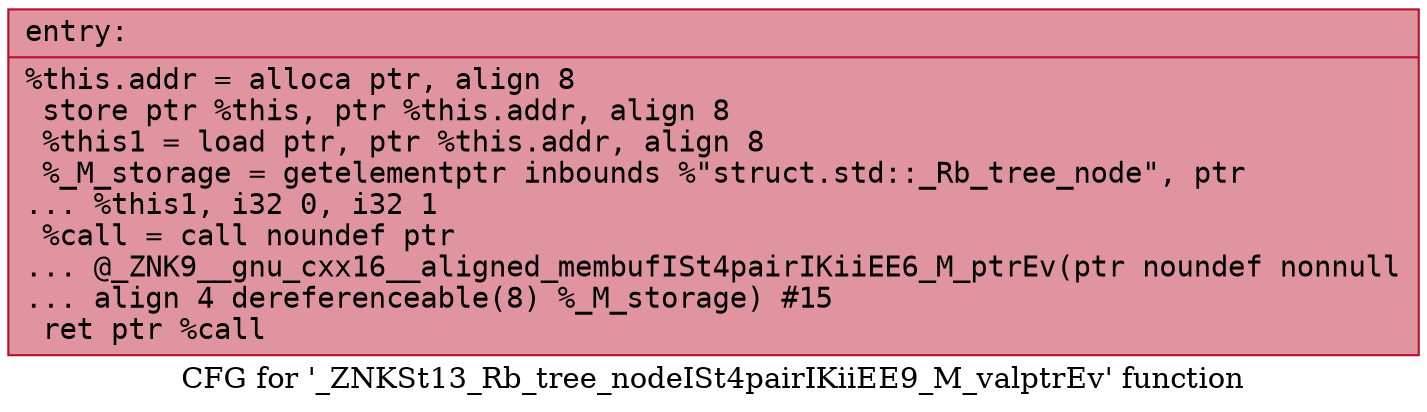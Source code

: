digraph "CFG for '_ZNKSt13_Rb_tree_nodeISt4pairIKiiEE9_M_valptrEv' function" {
	label="CFG for '_ZNKSt13_Rb_tree_nodeISt4pairIKiiEE9_M_valptrEv' function";

	Node0x55ba3054fed0 [shape=record,color="#b70d28ff", style=filled, fillcolor="#b70d2870" fontname="Courier",label="{entry:\l|  %this.addr = alloca ptr, align 8\l  store ptr %this, ptr %this.addr, align 8\l  %this1 = load ptr, ptr %this.addr, align 8\l  %_M_storage = getelementptr inbounds %\"struct.std::_Rb_tree_node\", ptr\l... %this1, i32 0, i32 1\l  %call = call noundef ptr\l... @_ZNK9__gnu_cxx16__aligned_membufISt4pairIKiiEE6_M_ptrEv(ptr noundef nonnull\l... align 4 dereferenceable(8) %_M_storage) #15\l  ret ptr %call\l}"];
}
